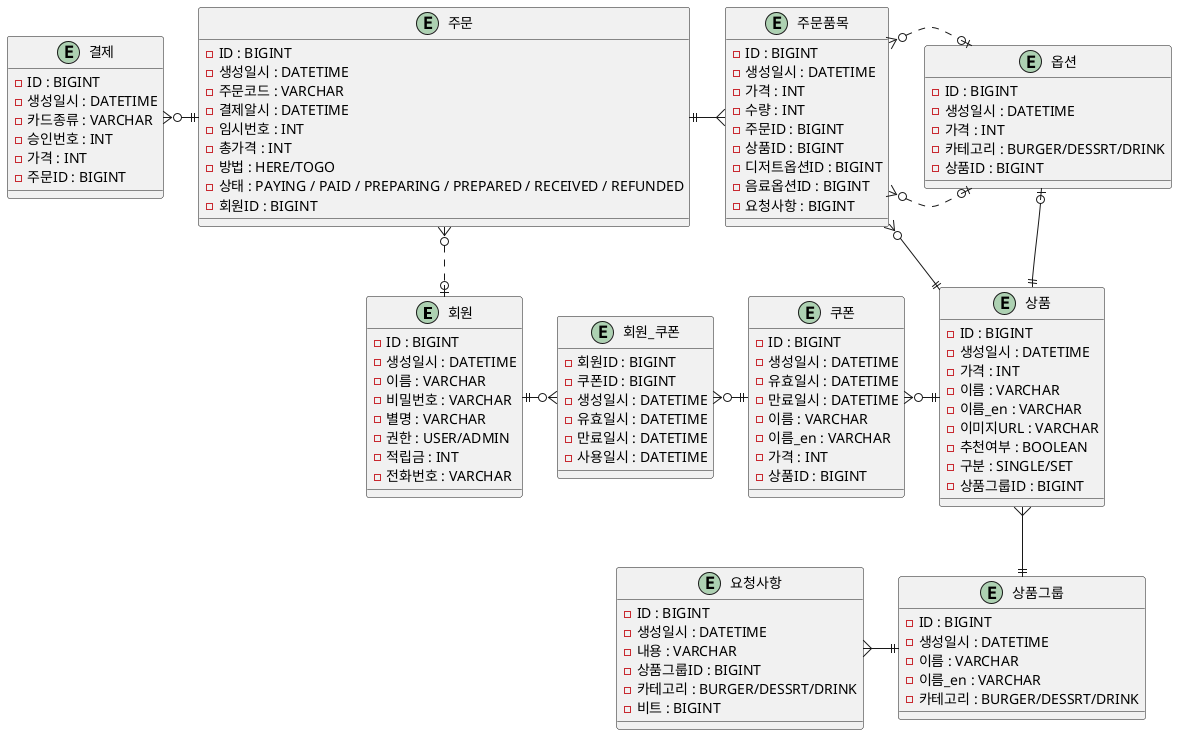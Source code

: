 @startuml
entity 회원 {
 - ID : BIGINT
 - 생성일시 : DATETIME
 - 이름 : VARCHAR
 - 비밀번호 : VARCHAR
 - 별명 : VARCHAR
 - 권한 : USER/ADMIN
 - 적립금 : INT
 - 전화번호 : VARCHAR
}
entity 쿠폰 {
 - ID : BIGINT
 - 생성일시 : DATETIME
 - 유효일시 : DATETIME
 - 만료일시 : DATETIME
 - 이름 : VARCHAR
 - 이름_en : VARCHAR
 - 가격 : INT
 - 상품ID : BIGINT
}
entity 회원_쿠폰 {
 - 회원ID : BIGINT
 - 쿠폰ID : BIGINT
 - 생성일시 : DATETIME
 - 유효일시 : DATETIME
 - 만료일시 : DATETIME
 - 사용일시 : DATETIME
}
entity 상품그룹 {
 - ID : BIGINT
 - 생성일시 : DATETIME
 - 이름 : VARCHAR
 - 이름_en : VARCHAR
 - 카테고리 : BURGER/DESSRT/DRINK
}
entity 상품 {
 - ID : BIGINT
 - 생성일시 : DATETIME
 - 가격 : INT
 - 이름 : VARCHAR
 - 이름_en : VARCHAR
 - 이미지URL : VARCHAR
 - 추천여부 : BOOLEAN
 - 구분 : SINGLE/SET
 - 상품그룹ID : BIGINT
}
entity 주문 {
 - ID : BIGINT
 - 생성일시 : DATETIME
 - 주문코드 : VARCHAR
 - 결제알시 : DATETIME
 - 임시번호 : INT
 - 총가격 : INT
 - 방법 : HERE/TOGO
 - 상태 : PAYING / PAID / PREPARING / PREPARED / RECEIVED / REFUNDED
 - 회원ID : BIGINT
}
entity 주문품목   { 
 - ID : BIGINT
 - 생성일시 : DATETIME
 - 가격 : INT
 - 수량 : INT
 - 주문ID : BIGINT
 - 상품ID : BIGINT
 - 디저트옵션ID : BIGINT
 - 음료옵션ID : BIGINT
 - 요청사항 : BIGINT
}
entity 옵션 {
 - ID : BIGINT
 - 생성일시 : DATETIME
 - 가격 : INT
 - 카테고리 : BURGER/DESSRT/DRINK
 - 상품ID : BIGINT
}
entity 결제 {
 - ID : BIGINT
 - 생성일시 : DATETIME
 - 카드종류 : VARCHAR
 - 승인번호 : INT
 - 가격 : INT
 - 주문ID : BIGINT
}
entity 요청사항 {
 - ID : BIGINT
 - 생성일시 : DATETIME
 - 내용 : VARCHAR
 - 상품그룹ID : BIGINT
 - 카테고리 : BURGER/DESSRT/DRINK
 - 비트 : BIGINT
}

회원 |o.up.o{ 주문
주문 ||-{ 주문품목
주문 ||-left-o{ 결제

주문품목 }o.right.o| 옵션
주문품목 }o.right.o| 옵션
주문품목 }o--||  상품

상품 ||-up-o| 옵션

상품그룹 ||-up-{ 상품
상품그룹 ||-left-{ 요청사항

회원 ||-right-o{ 회원_쿠폰
회원_쿠폰 }o-right|| 쿠폰
쿠폰 }o-right-|| 상품
@enduml